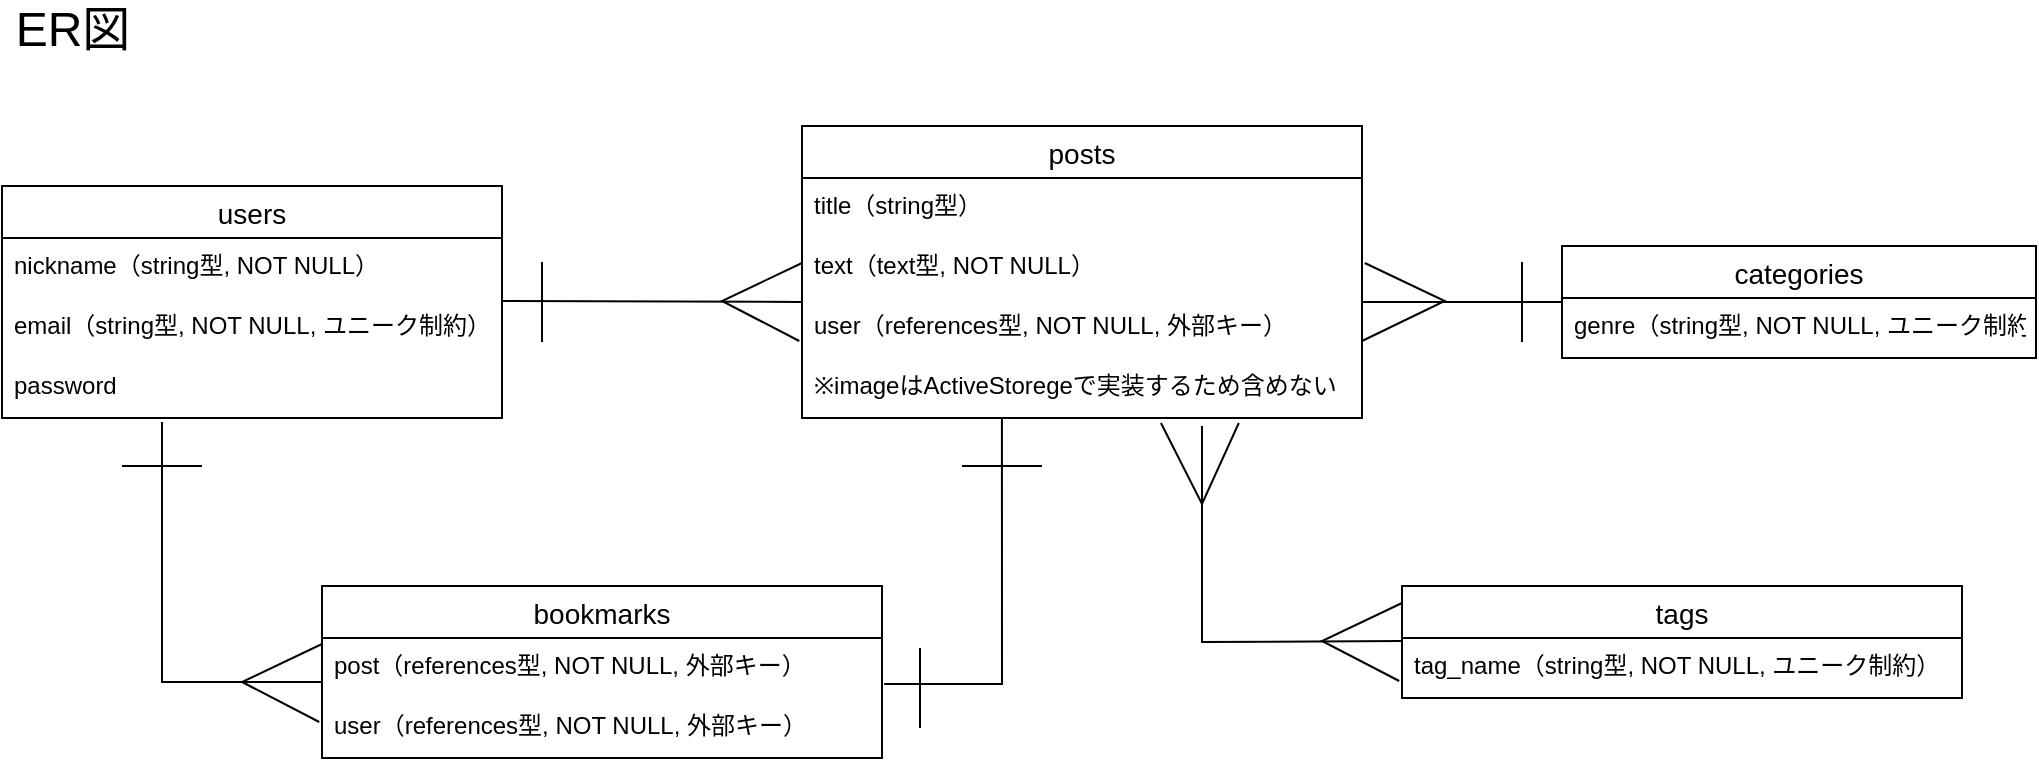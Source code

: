 <mxfile>
    <diagram id="ngWC11oSB4pipSorqdsd" name="ページ1">
        <mxGraphModel dx="926" dy="641" grid="1" gridSize="10" guides="1" tooltips="1" connect="1" arrows="1" fold="1" page="1" pageScale="1" pageWidth="827" pageHeight="1169" math="0" shadow="0">
            <root>
                <mxCell id="0"/>
                <mxCell id="1" parent="0"/>
                <mxCell id="9" value="&lt;font style=&quot;font-size: 24px&quot;&gt;ER図&lt;/font&gt;" style="text;html=1;resizable=0;autosize=1;align=center;verticalAlign=middle;points=[];fillColor=none;strokeColor=none;rounded=0;" parent="1" vertex="1">
                    <mxGeometry x="40" y="20" width="70" height="20" as="geometry"/>
                </mxCell>
                <mxCell id="11" value="users" style="swimlane;fontStyle=0;childLayout=stackLayout;horizontal=1;startSize=26;horizontalStack=0;resizeParent=1;resizeParentMax=0;resizeLast=0;collapsible=1;marginBottom=0;align=center;fontSize=14;" parent="1" vertex="1">
                    <mxGeometry x="40" y="108" width="250" height="116" as="geometry"/>
                </mxCell>
                <mxCell id="12" value="nickname（string型, NOT NULL）" style="text;strokeColor=none;fillColor=none;spacingLeft=4;spacingRight=4;overflow=hidden;rotatable=0;points=[[0,0.5],[1,0.5]];portConstraint=eastwest;fontSize=12;" parent="11" vertex="1">
                    <mxGeometry y="26" width="250" height="30" as="geometry"/>
                </mxCell>
                <mxCell id="13" value="email（string型, NOT NULL, ユニーク制約）" style="text;strokeColor=none;fillColor=none;spacingLeft=4;spacingRight=4;overflow=hidden;rotatable=0;points=[[0,0.5],[1,0.5]];portConstraint=eastwest;fontSize=12;" parent="11" vertex="1">
                    <mxGeometry y="56" width="250" height="30" as="geometry"/>
                </mxCell>
                <mxCell id="14" value="password" style="text;strokeColor=none;fillColor=none;spacingLeft=4;spacingRight=4;overflow=hidden;rotatable=0;points=[[0,0.5],[1,0.5]];portConstraint=eastwest;fontSize=12;" parent="11" vertex="1">
                    <mxGeometry y="86" width="250" height="30" as="geometry"/>
                </mxCell>
                <mxCell id="15" value="posts" style="swimlane;fontStyle=0;childLayout=stackLayout;horizontal=1;startSize=26;horizontalStack=0;resizeParent=1;resizeParentMax=0;resizeLast=0;collapsible=1;marginBottom=0;align=center;fontSize=14;" parent="1" vertex="1">
                    <mxGeometry x="440" y="78" width="280" height="146" as="geometry"/>
                </mxCell>
                <mxCell id="16" value="title（string型）" style="text;strokeColor=none;fillColor=none;spacingLeft=4;spacingRight=4;overflow=hidden;rotatable=0;points=[[0,0.5],[1,0.5]];portConstraint=eastwest;fontSize=12;" parent="15" vertex="1">
                    <mxGeometry y="26" width="280" height="30" as="geometry"/>
                </mxCell>
                <mxCell id="17" value="text（text型, NOT NULL）" style="text;strokeColor=none;fillColor=none;spacingLeft=4;spacingRight=4;overflow=hidden;rotatable=0;points=[[0,0.5],[1,0.5]];portConstraint=eastwest;fontSize=12;" parent="15" vertex="1">
                    <mxGeometry y="56" width="280" height="30" as="geometry"/>
                </mxCell>
                <mxCell id="18" value="user（references型, NOT NULL, 外部キー）" style="text;strokeColor=none;fillColor=none;spacingLeft=4;spacingRight=4;overflow=hidden;rotatable=0;points=[[0,0.5],[1,0.5]];portConstraint=eastwest;fontSize=12;" parent="15" vertex="1">
                    <mxGeometry y="86" width="280" height="30" as="geometry"/>
                </mxCell>
                <mxCell id="25" value="※imageはActiveStoregeで実装するため含めない" style="text;strokeColor=none;fillColor=none;spacingLeft=4;spacingRight=4;overflow=hidden;rotatable=0;points=[[0,0.5],[1,0.5]];portConstraint=eastwest;fontSize=12;" parent="15" vertex="1">
                    <mxGeometry y="116" width="280" height="30" as="geometry"/>
                </mxCell>
                <mxCell id="22" value="" style="endArrow=none;html=1;rounded=0;fontSize=24;" parent="1" edge="1">
                    <mxGeometry relative="1" as="geometry">
                        <mxPoint x="290" y="165.5" as="sourcePoint"/>
                        <mxPoint x="440" y="166" as="targetPoint"/>
                    </mxGeometry>
                </mxCell>
                <mxCell id="23" value="" style="endArrow=none;html=1;rounded=0;fontSize=24;" parent="1" edge="1">
                    <mxGeometry relative="1" as="geometry">
                        <mxPoint x="310" y="146" as="sourcePoint"/>
                        <mxPoint x="310" y="186" as="targetPoint"/>
                    </mxGeometry>
                </mxCell>
                <mxCell id="37" value="" style="endArrow=none;html=1;rounded=0;fontSize=24;entryX=-0.005;entryY=0.15;entryDx=0;entryDy=0;entryPerimeter=0;exitX=0;exitY=0.25;exitDx=0;exitDy=0;" parent="1" edge="1">
                    <mxGeometry relative="1" as="geometry">
                        <mxPoint x="440" y="146.5" as="sourcePoint"/>
                        <mxPoint x="438.62" y="185.5" as="targetPoint"/>
                        <Array as="points">
                            <mxPoint x="400" y="165.5"/>
                        </Array>
                    </mxGeometry>
                </mxCell>
                <mxCell id="38" value="categories" style="swimlane;fontStyle=0;childLayout=stackLayout;horizontal=1;startSize=26;horizontalStack=0;resizeParent=1;resizeParentMax=0;resizeLast=0;collapsible=1;marginBottom=0;align=center;fontSize=14;" parent="1" vertex="1">
                    <mxGeometry x="820" y="138" width="237" height="56" as="geometry"/>
                </mxCell>
                <mxCell id="39" value="genre（string型, NOT NULL, ユニーク制約）" style="text;strokeColor=none;fillColor=none;spacingLeft=4;spacingRight=4;overflow=hidden;rotatable=0;points=[[0,0.5],[1,0.5]];portConstraint=eastwest;fontSize=12;" parent="38" vertex="1">
                    <mxGeometry y="26" width="237" height="30" as="geometry"/>
                </mxCell>
                <mxCell id="42" value="" style="endArrow=none;html=1;rounded=0;fontSize=24;entryX=0;entryY=0.733;entryDx=0;entryDy=0;exitX=0.32;exitY=1.067;exitDx=0;exitDy=0;exitPerimeter=0;entryPerimeter=0;" parent="1" source="14" target="61" edge="1">
                    <mxGeometry relative="1" as="geometry">
                        <mxPoint x="520" y="228" as="sourcePoint"/>
                        <mxPoint x="359.5" y="334.5" as="targetPoint"/>
                        <Array as="points">
                            <mxPoint x="120" y="356"/>
                        </Array>
                    </mxGeometry>
                </mxCell>
                <mxCell id="45" value="tags" style="swimlane;fontStyle=0;childLayout=stackLayout;horizontal=1;startSize=26;horizontalStack=0;resizeParent=1;resizeParentMax=0;resizeLast=0;collapsible=1;marginBottom=0;align=center;fontSize=14;" parent="1" vertex="1">
                    <mxGeometry x="740" y="308" width="280" height="56" as="geometry"/>
                </mxCell>
                <mxCell id="46" value="tag_name（string型, NOT NULL, ユニーク制約）" style="text;strokeColor=none;fillColor=none;spacingLeft=4;spacingRight=4;overflow=hidden;rotatable=0;points=[[0,0.5],[1,0.5]];portConstraint=eastwest;fontSize=12;" parent="45" vertex="1">
                    <mxGeometry y="26" width="280" height="30" as="geometry"/>
                </mxCell>
                <mxCell id="47" value="" style="endArrow=none;html=1;rounded=0;fontSize=24;" parent="1" edge="1">
                    <mxGeometry relative="1" as="geometry">
                        <mxPoint x="720" y="166" as="sourcePoint"/>
                        <mxPoint x="820" y="166" as="targetPoint"/>
                    </mxGeometry>
                </mxCell>
                <mxCell id="48" value="" style="endArrow=none;html=1;rounded=0;fontSize=24;" parent="1" edge="1">
                    <mxGeometry relative="1" as="geometry">
                        <mxPoint x="800" y="146" as="sourcePoint"/>
                        <mxPoint x="800" y="186" as="targetPoint"/>
                    </mxGeometry>
                </mxCell>
                <mxCell id="55" value="" style="endArrow=none;html=1;rounded=0;fontSize=24;exitX=0.28;exitY=1.117;exitDx=0;exitDy=0;exitPerimeter=0;entryX=0.141;entryY=1.117;entryDx=0;entryDy=0;entryPerimeter=0;" parent="1" edge="1">
                    <mxGeometry relative="1" as="geometry">
                        <mxPoint x="658.4" y="226.51" as="sourcePoint"/>
                        <mxPoint x="619.48" y="226.51" as="targetPoint"/>
                        <Array as="points">
                            <mxPoint x="640" y="267"/>
                        </Array>
                    </mxGeometry>
                </mxCell>
                <mxCell id="56" value="" style="endArrow=none;html=1;rounded=0;fontSize=24;" parent="1" edge="1">
                    <mxGeometry relative="1" as="geometry">
                        <mxPoint x="640" y="228" as="sourcePoint"/>
                        <mxPoint x="740" y="335.5" as="targetPoint"/>
                        <Array as="points">
                            <mxPoint x="640" y="336"/>
                        </Array>
                    </mxGeometry>
                </mxCell>
                <mxCell id="57" value="" style="endArrow=none;html=1;rounded=0;fontSize=24;entryX=-0.005;entryY=0.15;entryDx=0;entryDy=0;entryPerimeter=0;exitX=0;exitY=0.25;exitDx=0;exitDy=0;" parent="1" edge="1">
                    <mxGeometry relative="1" as="geometry">
                        <mxPoint x="740" y="316.5" as="sourcePoint"/>
                        <mxPoint x="738.62" y="355.5" as="targetPoint"/>
                        <Array as="points">
                            <mxPoint x="700" y="335.5"/>
                        </Array>
                    </mxGeometry>
                </mxCell>
                <mxCell id="60" value="bookmarks" style="swimlane;fontStyle=0;childLayout=stackLayout;horizontal=1;startSize=26;horizontalStack=0;resizeParent=1;resizeParentMax=0;resizeLast=0;collapsible=1;marginBottom=0;align=center;fontSize=14;" parent="1" vertex="1">
                    <mxGeometry x="200" y="308" width="280" height="86" as="geometry"/>
                </mxCell>
                <mxCell id="61" value="post（references型, NOT NULL, 外部キー）" style="text;strokeColor=none;fillColor=none;spacingLeft=4;spacingRight=4;overflow=hidden;rotatable=0;points=[[0,0.5],[1,0.5]];portConstraint=eastwest;fontSize=12;" parent="60" vertex="1">
                    <mxGeometry y="26" width="280" height="30" as="geometry"/>
                </mxCell>
                <mxCell id="62" value="user（references型, NOT NULL, 外部キー）" style="text;strokeColor=none;fillColor=none;spacingLeft=4;spacingRight=4;overflow=hidden;rotatable=0;points=[[0,0.5],[1,0.5]];portConstraint=eastwest;fontSize=12;" parent="60" vertex="1">
                    <mxGeometry y="56" width="280" height="30" as="geometry"/>
                </mxCell>
                <mxCell id="65" value="" style="endArrow=none;html=1;rounded=0;fontSize=24;entryX=1.004;entryY=0.767;entryDx=0;entryDy=0;entryPerimeter=0;exitX=0.357;exitY=1;exitDx=0;exitDy=0;exitPerimeter=0;" parent="1" source="25" target="61" edge="1">
                    <mxGeometry relative="1" as="geometry">
                        <mxPoint x="560" y="228" as="sourcePoint"/>
                        <mxPoint x="620" y="278" as="targetPoint"/>
                        <Array as="points">
                            <mxPoint x="540" y="357"/>
                        </Array>
                    </mxGeometry>
                </mxCell>
                <mxCell id="67" value="" style="endArrow=none;html=1;rounded=0;fontSize=24;" parent="1" edge="1">
                    <mxGeometry relative="1" as="geometry">
                        <mxPoint x="499" y="339" as="sourcePoint"/>
                        <mxPoint x="499" y="379" as="targetPoint"/>
                    </mxGeometry>
                </mxCell>
                <mxCell id="68" value="" style="endArrow=none;html=1;rounded=0;fontSize=24;" parent="1" edge="1">
                    <mxGeometry relative="1" as="geometry">
                        <mxPoint x="100" y="248" as="sourcePoint"/>
                        <mxPoint x="140" y="248" as="targetPoint"/>
                    </mxGeometry>
                </mxCell>
                <mxCell id="70" value="" style="endArrow=none;html=1;rounded=0;fontSize=24;entryX=-0.005;entryY=0.15;entryDx=0;entryDy=0;entryPerimeter=0;exitX=0;exitY=0.25;exitDx=0;exitDy=0;" parent="1" edge="1">
                    <mxGeometry relative="1" as="geometry">
                        <mxPoint x="721.38" y="146.5" as="sourcePoint"/>
                        <mxPoint x="720" y="185.5" as="targetPoint"/>
                        <Array as="points">
                            <mxPoint x="761.38" y="165.5"/>
                        </Array>
                    </mxGeometry>
                </mxCell>
                <mxCell id="71" value="" style="endArrow=none;html=1;rounded=0;fontSize=24;" parent="1" edge="1">
                    <mxGeometry relative="1" as="geometry">
                        <mxPoint x="520" y="248" as="sourcePoint"/>
                        <mxPoint x="560" y="248" as="targetPoint"/>
                    </mxGeometry>
                </mxCell>
                <mxCell id="73" value="" style="endArrow=none;html=1;rounded=0;fontSize=24;entryX=-0.005;entryY=0.15;entryDx=0;entryDy=0;entryPerimeter=0;exitX=0;exitY=0.25;exitDx=0;exitDy=0;" parent="1" edge="1">
                    <mxGeometry relative="1" as="geometry">
                        <mxPoint x="200" y="337" as="sourcePoint"/>
                        <mxPoint x="198.62" y="376" as="targetPoint"/>
                        <Array as="points">
                            <mxPoint x="160" y="356"/>
                        </Array>
                    </mxGeometry>
                </mxCell>
            </root>
        </mxGraphModel>
    </diagram>
</mxfile>